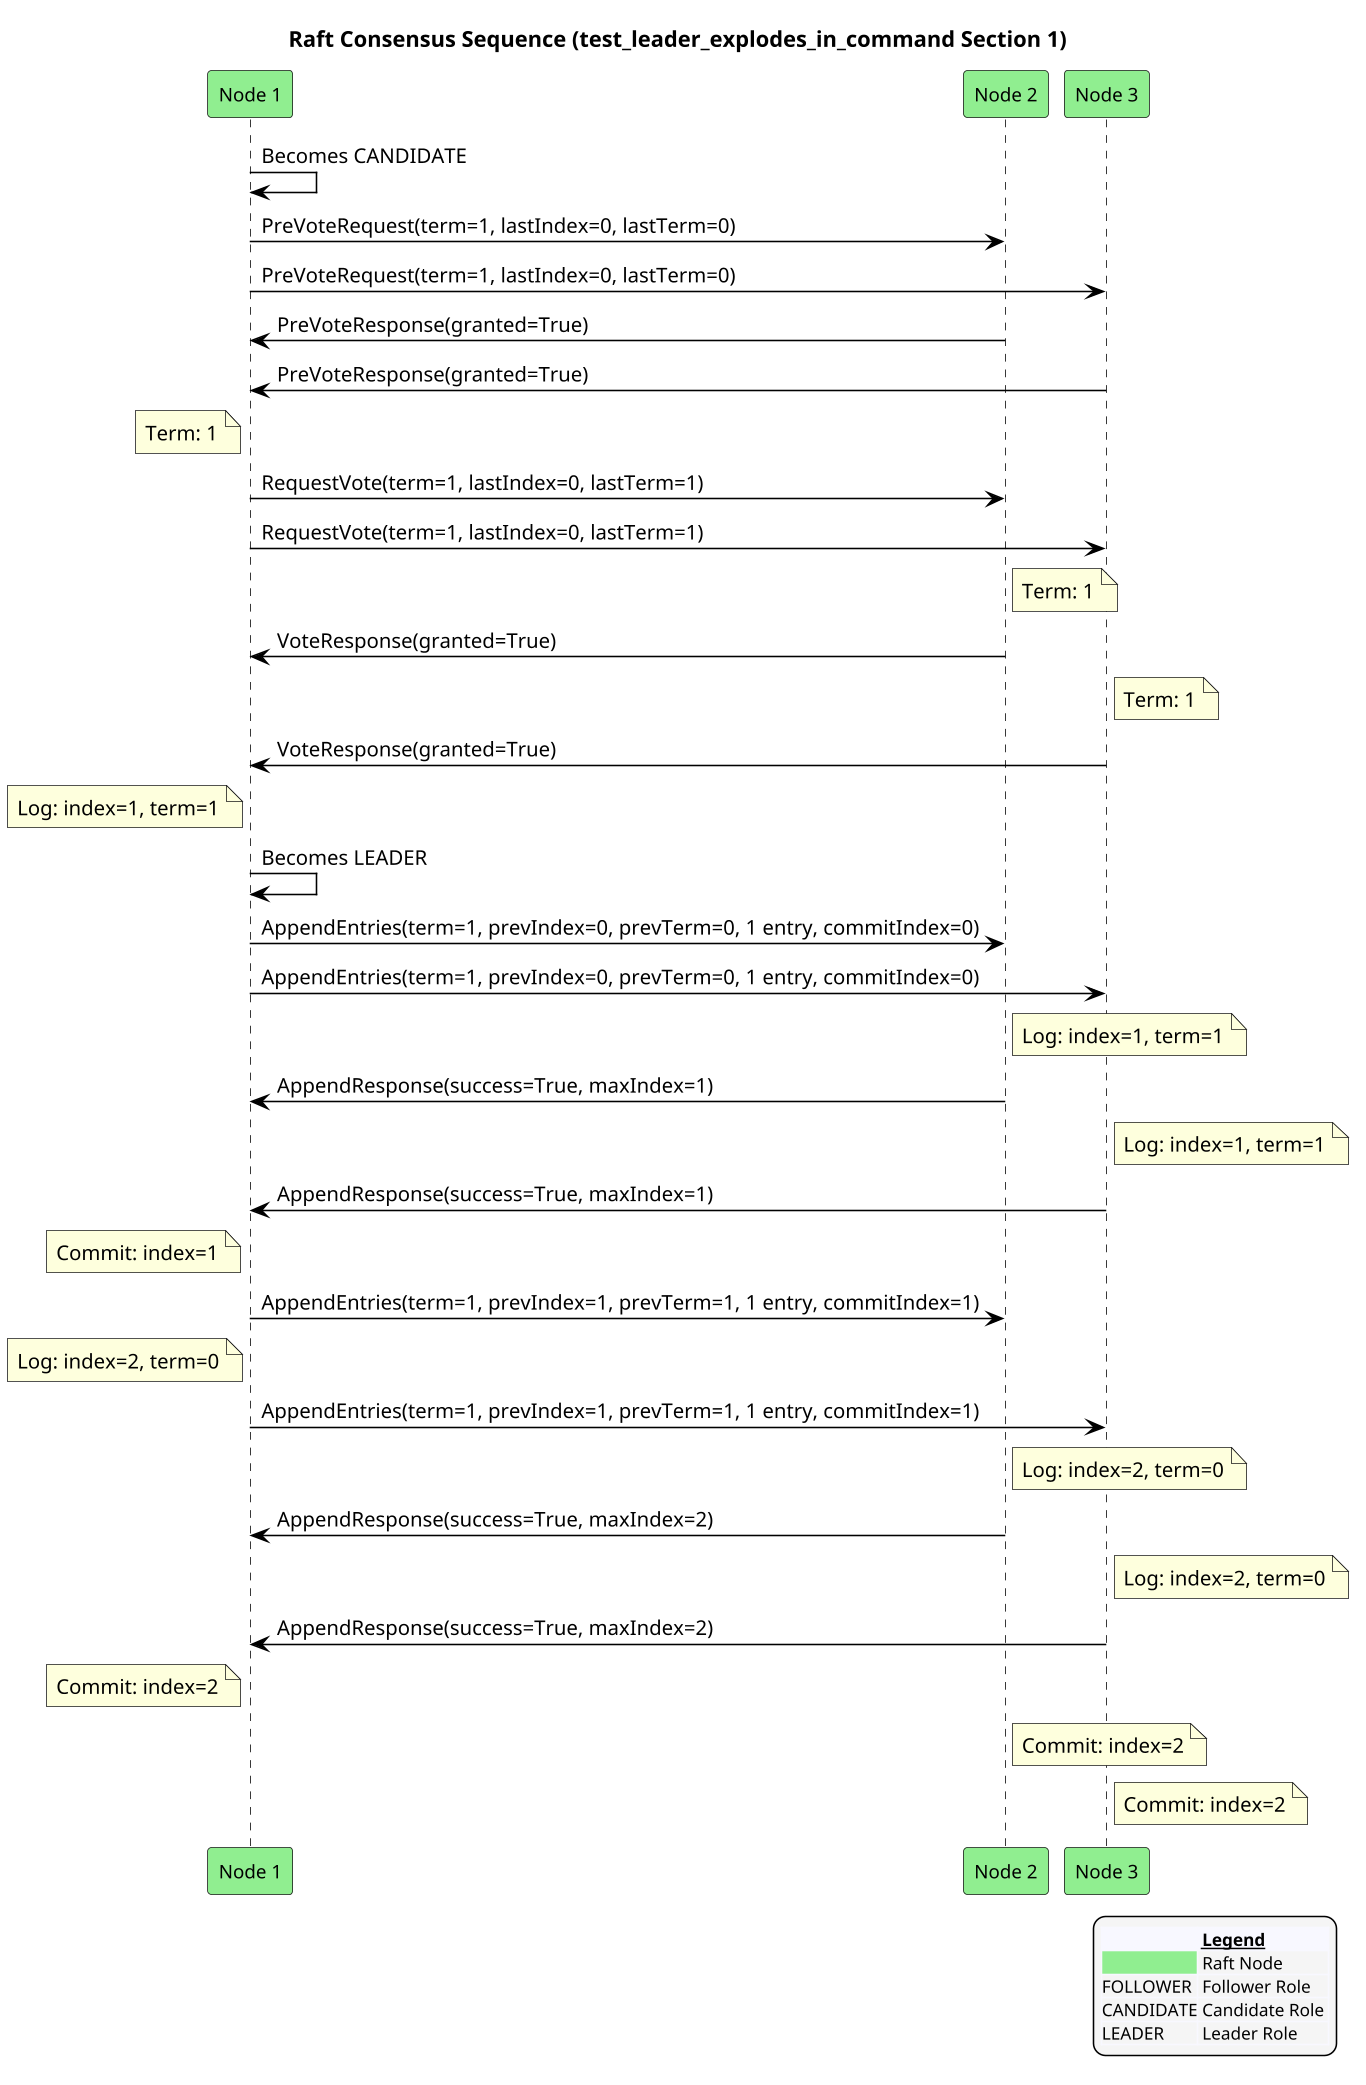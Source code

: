 @startuml
!pragma ratio 0.7
skinparam dpi 150
skinparam monochrome false
skinparam sequence {
  ArrowColor Black
  ActorBorderColor Black
  LifeLineBorderColor Black
  ParticipantFontSize 12
  Padding 10
}
skinparam legend {
  BackgroundColor #F5F5F5
  FontSize 11
}
title Raft Consensus Sequence (test_leader_explodes_in_command Section 1)

participant "Node 1" as n1 order 10 #Lightgreen
participant "Node 2" as n2 order 20 #Lightgreen
participant "Node 3" as n3 order 30 #Lightgreen
n1 -> n1: Becomes CANDIDATE
n1 -> n2: PreVoteRequest(term=1, lastIndex=0, lastTerm=0)
n1 -> n3: PreVoteRequest(term=1, lastIndex=0, lastTerm=0)
n2 -> n1: PreVoteResponse(granted=True)
n3 -> n1: PreVoteResponse(granted=True)
note left of n1: Term: 1
n1 -> n2: RequestVote(term=1, lastIndex=0, lastTerm=1)
n1 -> n3: RequestVote(term=1, lastIndex=0, lastTerm=1)
note right of n2: Term: 1
n2 -> n1: VoteResponse(granted=True)
note right of n3: Term: 1
n3 -> n1: VoteResponse(granted=True)
note left of n1: Log: index=1, term=1
n1 -> n1: Becomes LEADER
n1 -> n2: AppendEntries(term=1, prevIndex=0, prevTerm=0, 1 entry, commitIndex=0)
n1 -> n3: AppendEntries(term=1, prevIndex=0, prevTerm=0, 1 entry, commitIndex=0)
note right of n2: Log: index=1, term=1
n2 -> n1: AppendResponse(success=True, maxIndex=1)
note right of n3: Log: index=1, term=1
n3 -> n1: AppendResponse(success=True, maxIndex=1)
note left of n1: Commit: index=1
n1 -> n2: AppendEntries(term=1, prevIndex=1, prevTerm=1, 1 entry, commitIndex=1)
note left of n1: Log: index=2, term=0
n1 -> n3: AppendEntries(term=1, prevIndex=1, prevTerm=1, 1 entry, commitIndex=1)
note right of n2: Log: index=2, term=0
n2 -> n1: AppendResponse(success=True, maxIndex=2)
note right of n3: Log: index=2, term=0
n3 -> n1: AppendResponse(success=True, maxIndex=2)
note left of n1: Commit: index=2
note right of n2: Commit: index=2
note right of n3: Commit: index=2

legend right
  <#GhostWhite,#GhostWhite>|      |= __Legend__ |
  |<#Lightgreen>| Raft Node |
  |FOLLOWER| Follower Role |
  |CANDIDATE| Candidate Role |
  |LEADER| Leader Role |
endlegend
@enduml
